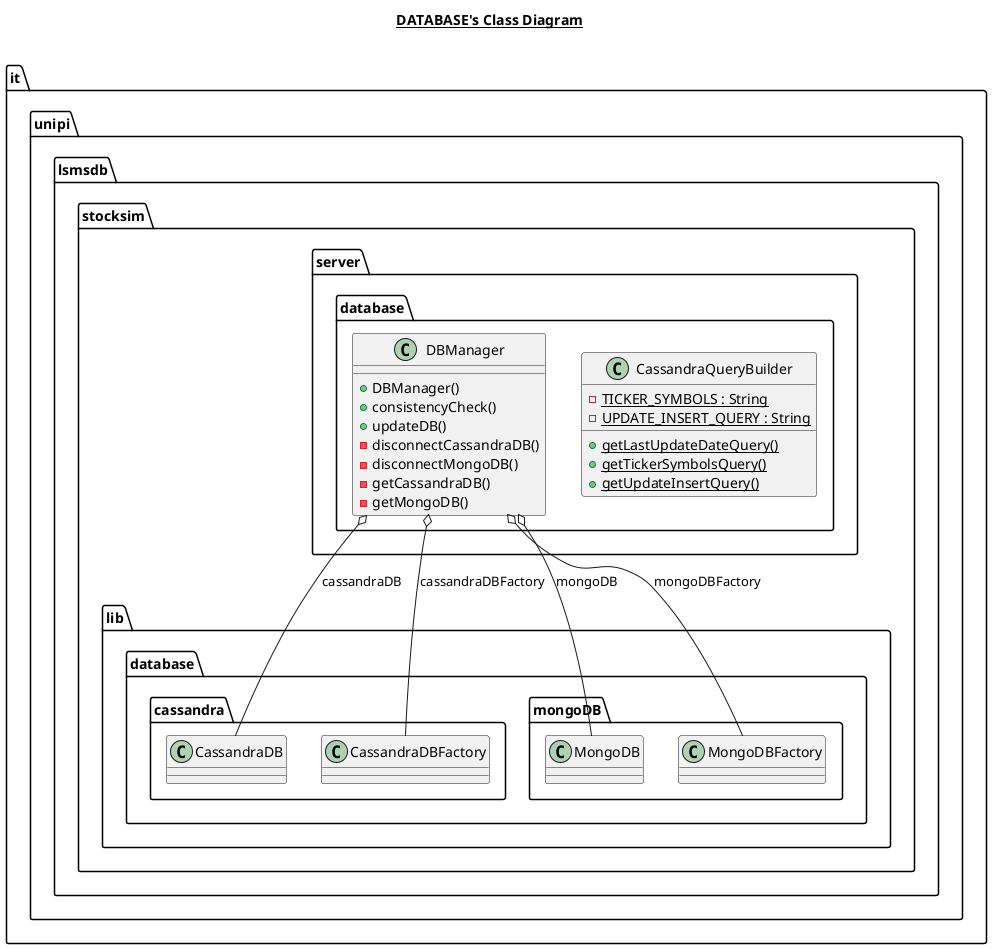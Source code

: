 @startuml

title __DATABASE's Class Diagram__\n

  namespace it.unipi.lsmsdb.stocksim.server.database {
    class it.unipi.lsmsdb.stocksim.server.database.CassandraQueryBuilder {
        {static} - TICKER_SYMBOLS : String
        {static} - UPDATE_INSERT_QUERY : String
        {static} + getLastUpdateDateQuery()
        {static} + getTickerSymbolsQuery()
        {static} + getUpdateInsertQuery()
    }
  }
  

  namespace it.unipi.lsmsdb.stocksim.server.database {
    class it.unipi.lsmsdb.stocksim.server.database.DBManager {
        + DBManager()
        + consistencyCheck()
        + updateDB()
        - disconnectCassandraDB()
        - disconnectMongoDB()
        - getCassandraDB()
        - getMongoDB()
    }
  }
  

  it.unipi.lsmsdb.stocksim.server.database.DBManager o-- it.unipi.lsmsdb.stocksim.lib.database.cassandra.CassandraDB : cassandraDB
  it.unipi.lsmsdb.stocksim.server.database.DBManager o-- it.unipi.lsmsdb.stocksim.lib.database.cassandra.CassandraDBFactory : cassandraDBFactory
  it.unipi.lsmsdb.stocksim.server.database.DBManager o-- it.unipi.lsmsdb.stocksim.lib.database.mongoDB.MongoDB : mongoDB
  it.unipi.lsmsdb.stocksim.server.database.DBManager o-- it.unipi.lsmsdb.stocksim.lib.database.mongoDB.MongoDBFactory : mongoDBFactory

@enduml
